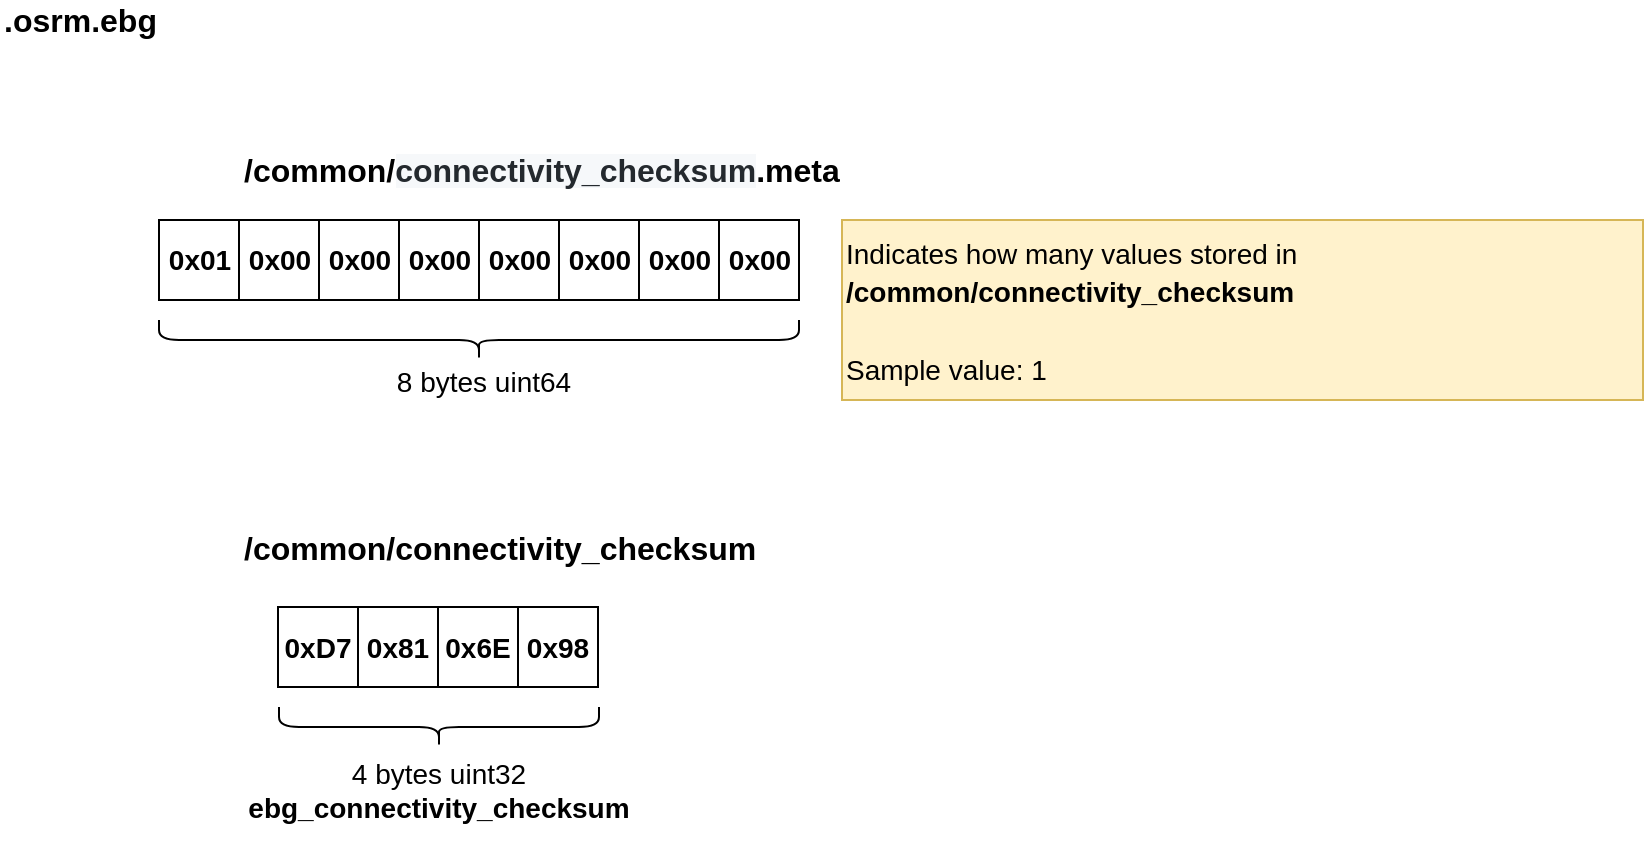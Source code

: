 <mxfile version="13.8.8" type="github"><diagram id="peSgpNI3BcgGdvSU9K40" name="Page-1"><mxGraphModel dx="1987" dy="1194" grid="1" gridSize="10" guides="1" tooltips="1" connect="1" arrows="1" fold="1" page="1" pageScale="1" pageWidth="1169" pageHeight="827" math="0" shadow="0"><root><mxCell id="0"/><mxCell id="1" parent="0"/><mxCell id="VliR9g0e-GEGa0XOMWeD-1" value="0x01" style="rounded=0;whiteSpace=wrap;html=1;fontStyle=1;fontSize=14;" parent="1" vertex="1"><mxGeometry x="118.5" y="120" width="40" height="40" as="geometry"/></mxCell><mxCell id="VliR9g0e-GEGa0XOMWeD-2" value="0x00" style="rounded=0;whiteSpace=wrap;html=1;fontStyle=1;fontSize=14;" parent="1" vertex="1"><mxGeometry x="158.5" y="120" width="40" height="40" as="geometry"/></mxCell><mxCell id="VliR9g0e-GEGa0XOMWeD-3" value="0x00" style="rounded=0;whiteSpace=wrap;html=1;fontStyle=1;fontSize=14;" parent="1" vertex="1"><mxGeometry x="198.5" y="120" width="40" height="40" as="geometry"/></mxCell><mxCell id="VliR9g0e-GEGa0XOMWeD-4" value="0x00" style="rounded=0;whiteSpace=wrap;html=1;fontStyle=1;fontSize=14;" parent="1" vertex="1"><mxGeometry x="238.5" y="120" width="40" height="40" as="geometry"/></mxCell><mxCell id="VliR9g0e-GEGa0XOMWeD-5" value="0x00" style="rounded=0;whiteSpace=wrap;html=1;fontStyle=1;fontSize=14;" parent="1" vertex="1"><mxGeometry x="278.5" y="120" width="40" height="40" as="geometry"/></mxCell><mxCell id="VliR9g0e-GEGa0XOMWeD-6" value="0x00" style="rounded=0;whiteSpace=wrap;html=1;fontStyle=1;fontSize=14;" parent="1" vertex="1"><mxGeometry x="318.5" y="120" width="40" height="40" as="geometry"/></mxCell><mxCell id="VliR9g0e-GEGa0XOMWeD-7" value="0x00" style="rounded=0;whiteSpace=wrap;html=1;fontStyle=1;fontSize=14;" parent="1" vertex="1"><mxGeometry x="358.5" y="120" width="40" height="40" as="geometry"/></mxCell><mxCell id="VliR9g0e-GEGa0XOMWeD-8" value="0x00" style="rounded=0;whiteSpace=wrap;html=1;fontStyle=1;fontSize=14;" parent="1" vertex="1"><mxGeometry x="398.5" y="120" width="40" height="40" as="geometry"/></mxCell><mxCell id="VliR9g0e-GEGa0XOMWeD-28" value="" style="shape=curlyBracket;whiteSpace=wrap;html=1;rounded=1;fontSize=14;rotation=-90;" parent="1" vertex="1"><mxGeometry x="268.5" y="20" width="20" height="320" as="geometry"/></mxCell><mxCell id="VliR9g0e-GEGa0XOMWeD-29" value="8 bytes uint64" style="text;html=1;strokeColor=none;fillColor=none;align=center;verticalAlign=middle;whiteSpace=wrap;rounded=0;fontSize=14;" parent="1" vertex="1"><mxGeometry x="198.5" y="191" width="164" height="20" as="geometry"/></mxCell><mxCell id="ZOe7THteKk9-Ha0sNbh8-1" value=".osrm.ebg" style="text;html=1;strokeColor=none;fillColor=none;align=left;verticalAlign=middle;whiteSpace=wrap;rounded=0;fontSize=16;fontStyle=1" parent="1" vertex="1"><mxGeometry x="39" y="10" width="245" height="20" as="geometry"/></mxCell><mxCell id="1GXQoTSjyK3YCtDIwdtC-1" value="/common/&lt;span style=&quot;background-color: rgb(246 , 248 , 250) ; color: rgb(36 , 41 , 46)&quot;&gt;&lt;font style=&quot;font-size: 16px&quot;&gt;connectivity_checksum&lt;/font&gt;&lt;/span&gt;&lt;span&gt;.meta&lt;/span&gt;" style="text;html=1;strokeColor=none;fillColor=none;align=left;verticalAlign=middle;whiteSpace=wrap;rounded=0;fontSize=16;fontStyle=1" parent="1" vertex="1"><mxGeometry x="158.5" y="85" width="245" height="20" as="geometry"/></mxCell><mxCell id="1GXQoTSjyK3YCtDIwdtC-2" value="&lt;font style=&quot;font-size: 14px&quot;&gt;&lt;span style=&quot;font-weight: normal&quot;&gt;Indicates how many &lt;/span&gt;&lt;span style=&quot;font-weight: normal&quot;&gt;values&lt;/span&gt;&lt;i&gt;&amp;nbsp;&lt;/i&gt;&lt;span style=&quot;font-weight: normal&quot;&gt;stored in &lt;br&gt;&lt;/span&gt;/common/connectivity_checksum&amp;nbsp;&lt;/font&gt;&lt;font&gt;&lt;br&gt;&lt;br&gt;&lt;span style=&quot;font-size: 14px ; font-weight: 400 ; text-align: center&quot;&gt;Sample value: 1&lt;/span&gt;&lt;br&gt;&lt;/font&gt;" style="text;html=1;strokeColor=#d6b656;fillColor=#fff2cc;align=left;verticalAlign=middle;whiteSpace=wrap;rounded=0;fontSize=16;fontStyle=1" parent="1" vertex="1"><mxGeometry x="460" y="120" width="400.5" height="90" as="geometry"/></mxCell><mxCell id="1GXQoTSjyK3YCtDIwdtC-5" value="/common/connectivity_checksum" style="text;html=1;strokeColor=none;fillColor=none;align=left;verticalAlign=middle;whiteSpace=wrap;rounded=0;fontSize=16;fontStyle=1" parent="1" vertex="1"><mxGeometry x="158.5" y="273.5" width="245" height="20" as="geometry"/></mxCell><mxCell id="1GXQoTSjyK3YCtDIwdtC-6" value="0xD7" style="rounded=0;whiteSpace=wrap;html=1;fontStyle=1;fontSize=14;" parent="1" vertex="1"><mxGeometry x="178" y="313.5" width="40" height="40" as="geometry"/></mxCell><mxCell id="1GXQoTSjyK3YCtDIwdtC-7" value="0x81" style="rounded=0;whiteSpace=wrap;html=1;fontStyle=1;fontSize=14;" parent="1" vertex="1"><mxGeometry x="218" y="313.5" width="40" height="40" as="geometry"/></mxCell><mxCell id="1GXQoTSjyK3YCtDIwdtC-8" value="0x6E" style="rounded=0;whiteSpace=wrap;html=1;fontStyle=1;fontSize=14;" parent="1" vertex="1"><mxGeometry x="258" y="313.5" width="40" height="40" as="geometry"/></mxCell><mxCell id="1GXQoTSjyK3YCtDIwdtC-9" value="0x98" style="rounded=0;whiteSpace=wrap;html=1;fontStyle=1;fontSize=14;" parent="1" vertex="1"><mxGeometry x="298" y="313.5" width="40" height="40" as="geometry"/></mxCell><mxCell id="1GXQoTSjyK3YCtDIwdtC-14" value="" style="shape=curlyBracket;whiteSpace=wrap;html=1;rounded=1;fontSize=14;rotation=-90;" parent="1" vertex="1"><mxGeometry x="248.5" y="293.5" width="20" height="160" as="geometry"/></mxCell><mxCell id="1GXQoTSjyK3YCtDIwdtC-15" value="4 bytes uint32&lt;br&gt;&lt;b&gt;ebg_connectivity_checksum&lt;/b&gt;&lt;b&gt;&lt;br&gt;&lt;/b&gt;" style="text;html=1;strokeColor=none;fillColor=none;align=center;verticalAlign=middle;whiteSpace=wrap;rounded=0;fontSize=14;" parent="1" vertex="1"><mxGeometry x="158.5" y="377" width="199" height="55" as="geometry"/></mxCell></root></mxGraphModel></diagram></mxfile>